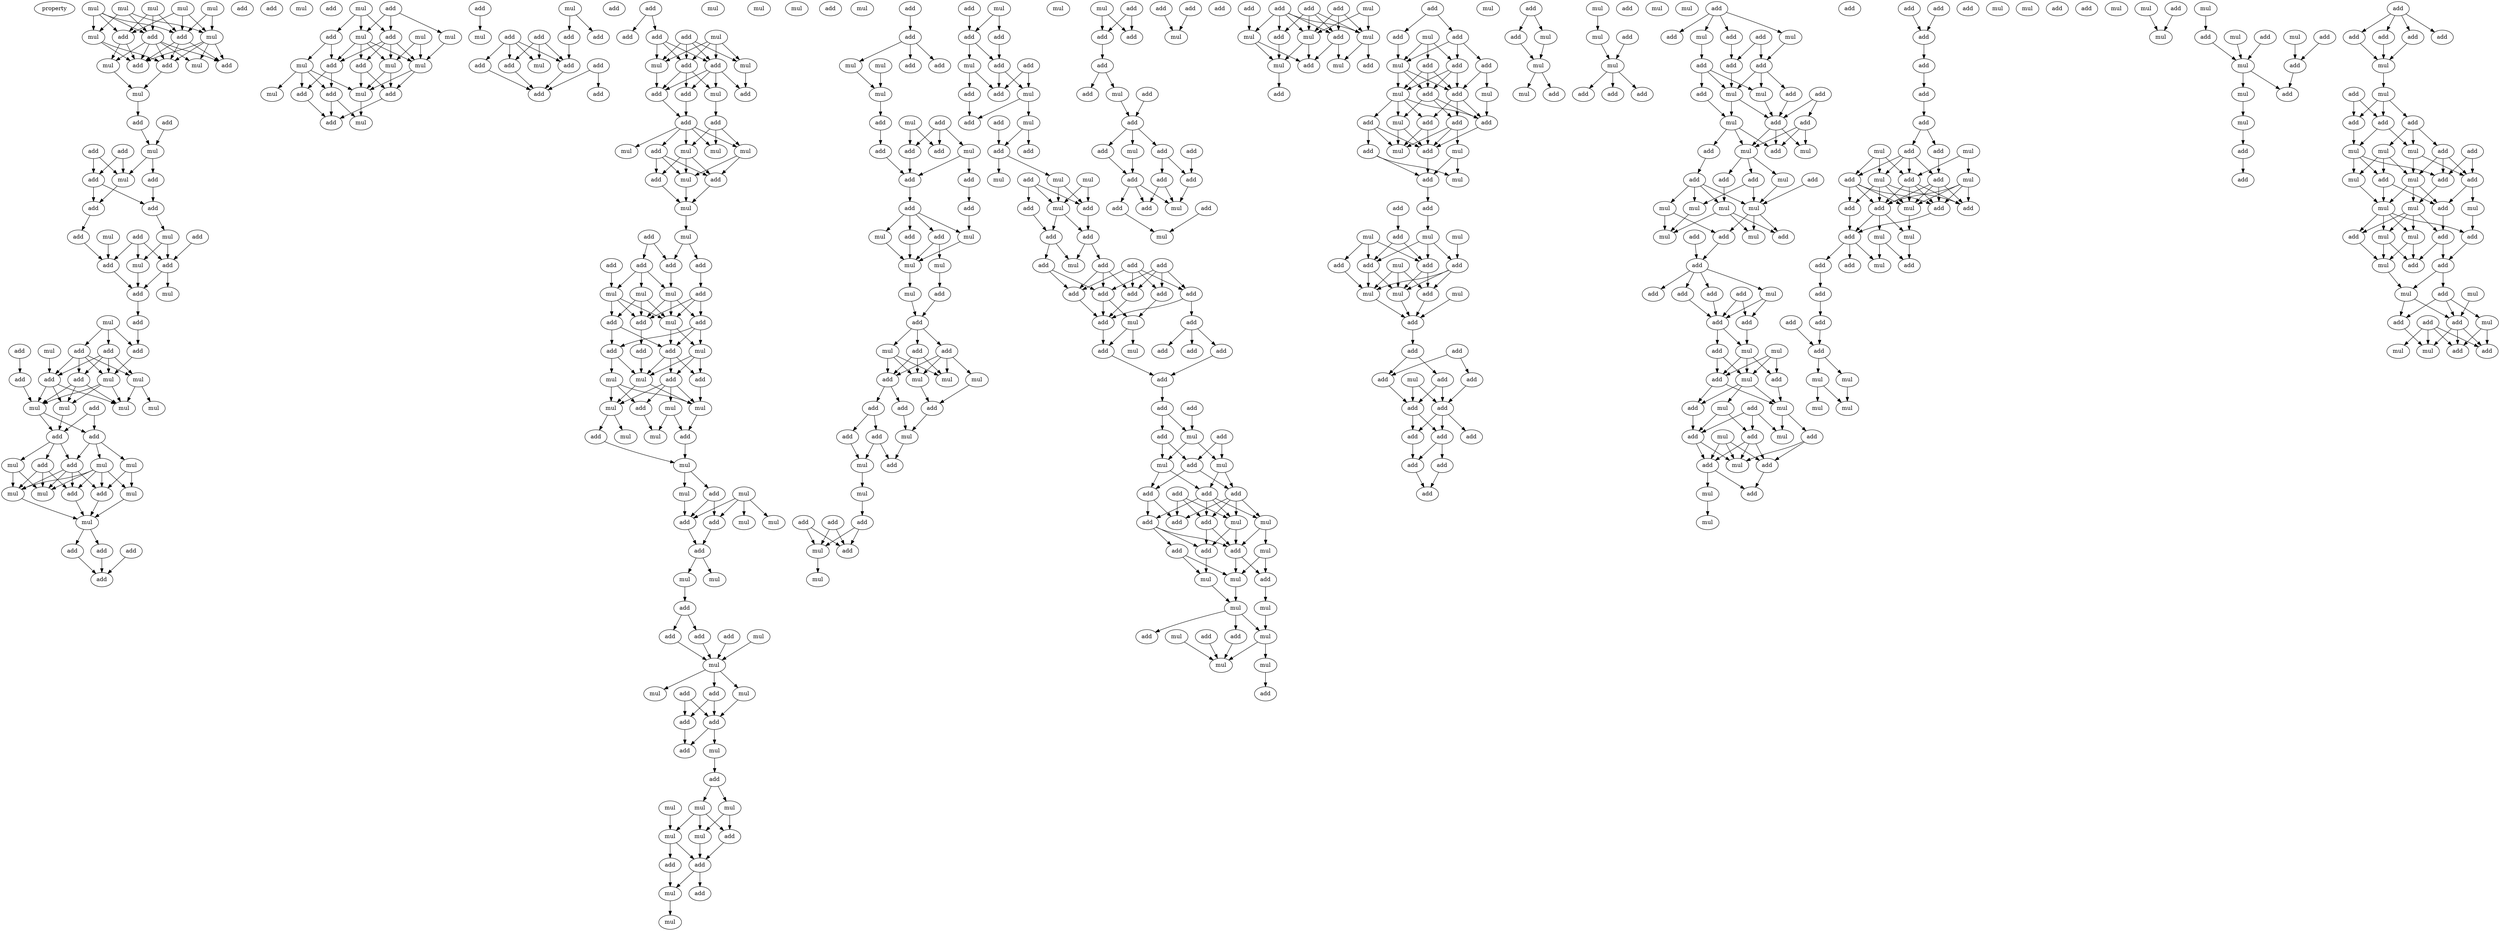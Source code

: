 digraph {
    node [fontcolor=black]
    property [mul=2,lf=1.6]
    0 [ label = mul ];
    1 [ label = mul ];
    2 [ label = mul ];
    3 [ label = mul ];
    4 [ label = mul ];
    5 [ label = add ];
    6 [ label = add ];
    7 [ label = mul ];
    8 [ label = add ];
    9 [ label = mul ];
    10 [ label = add ];
    11 [ label = add ];
    12 [ label = mul ];
    13 [ label = add ];
    14 [ label = mul ];
    15 [ label = mul ];
    16 [ label = add ];
    17 [ label = add ];
    18 [ label = add ];
    19 [ label = add ];
    20 [ label = mul ];
    21 [ label = add ];
    22 [ label = mul ];
    23 [ label = add ];
    24 [ label = add ];
    25 [ label = add ];
    26 [ label = mul ];
    27 [ label = add ];
    28 [ label = mul ];
    29 [ label = add ];
    30 [ label = add ];
    31 [ label = mul ];
    32 [ label = add ];
    33 [ label = add ];
    34 [ label = add ];
    35 [ label = mul ];
    36 [ label = add ];
    37 [ label = mul ];
    38 [ label = add ];
    39 [ label = add ];
    40 [ label = mul ];
    41 [ label = add ];
    42 [ label = add ];
    43 [ label = add ];
    44 [ label = mul ];
    45 [ label = add ];
    46 [ label = add ];
    47 [ label = mul ];
    48 [ label = mul ];
    49 [ label = mul ];
    50 [ label = mul ];
    51 [ label = mul ];
    52 [ label = add ];
    53 [ label = add ];
    54 [ label = add ];
    55 [ label = add ];
    56 [ label = add ];
    57 [ label = mul ];
    58 [ label = mul ];
    59 [ label = mul ];
    60 [ label = add ];
    61 [ label = add ];
    62 [ label = mul ];
    63 [ label = mul ];
    64 [ label = mul ];
    65 [ label = mul ];
    66 [ label = add ];
    67 [ label = add ];
    68 [ label = add ];
    69 [ label = add ];
    70 [ label = add ];
    71 [ label = add ];
    72 [ label = mul ];
    73 [ label = add ];
    74 [ label = add ];
    75 [ label = mul ];
    76 [ label = add ];
    77 [ label = mul ];
    78 [ label = mul ];
    79 [ label = add ];
    80 [ label = mul ];
    81 [ label = mul ];
    82 [ label = mul ];
    83 [ label = add ];
    84 [ label = add ];
    85 [ label = mul ];
    86 [ label = mul ];
    87 [ label = add ];
    88 [ label = add ];
    89 [ label = mul ];
    90 [ label = add ];
    91 [ label = mul ];
    92 [ label = add ];
    93 [ label = add ];
    94 [ label = mul ];
    95 [ label = mul ];
    96 [ label = add ];
    97 [ label = add ];
    98 [ label = add ];
    99 [ label = add ];
    100 [ label = add ];
    101 [ label = add ];
    102 [ label = add ];
    103 [ label = mul ];
    104 [ label = add ];
    105 [ label = add ];
    106 [ label = add ];
    107 [ label = add ];
    108 [ label = add ];
    109 [ label = mul ];
    110 [ label = add ];
    111 [ label = add ];
    112 [ label = add ];
    113 [ label = mul ];
    114 [ label = add ];
    115 [ label = add ];
    116 [ label = mul ];
    117 [ label = add ];
    118 [ label = add ];
    119 [ label = mul ];
    120 [ label = add ];
    121 [ label = mul ];
    122 [ label = add ];
    123 [ label = add ];
    124 [ label = mul ];
    125 [ label = mul ];
    126 [ label = add ];
    127 [ label = mul ];
    128 [ label = mul ];
    129 [ label = mul ];
    130 [ label = add ];
    131 [ label = add ];
    132 [ label = mul ];
    133 [ label = mul ];
    134 [ label = add ];
    135 [ label = add ];
    136 [ label = add ];
    137 [ label = add ];
    138 [ label = add ];
    139 [ label = mul ];
    140 [ label = mul ];
    141 [ label = mul ];
    142 [ label = add ];
    143 [ label = mul ];
    144 [ label = add ];
    145 [ label = add ];
    146 [ label = add ];
    147 [ label = add ];
    148 [ label = mul ];
    149 [ label = add ];
    150 [ label = add ];
    151 [ label = mul ];
    152 [ label = add ];
    153 [ label = mul ];
    154 [ label = add ];
    155 [ label = mul ];
    156 [ label = mul ];
    157 [ label = add ];
    158 [ label = mul ];
    159 [ label = mul ];
    160 [ label = add ];
    161 [ label = mul ];
    162 [ label = mul ];
    163 [ label = add ];
    164 [ label = mul ];
    165 [ label = mul ];
    166 [ label = mul ];
    167 [ label = add ];
    168 [ label = add ];
    169 [ label = add ];
    170 [ label = mul ];
    171 [ label = mul ];
    172 [ label = add ];
    173 [ label = mul ];
    174 [ label = mul ];
    175 [ label = add ];
    176 [ label = mul ];
    177 [ label = add ];
    178 [ label = add ];
    179 [ label = add ];
    180 [ label = add ];
    181 [ label = mul ];
    182 [ label = mul ];
    183 [ label = mul ];
    184 [ label = add ];
    185 [ label = mul ];
    186 [ label = add ];
    187 [ label = add ];
    188 [ label = add ];
    189 [ label = add ];
    190 [ label = mul ];
    191 [ label = add ];
    192 [ label = mul ];
    193 [ label = mul ];
    194 [ label = mul ];
    195 [ label = add ];
    196 [ label = mul ];
    197 [ label = mul ];
    198 [ label = add ];
    199 [ label = add ];
    200 [ label = mul ];
    201 [ label = add ];
    202 [ label = mul ];
    203 [ label = mul ];
    204 [ label = add ];
    205 [ label = add ];
    206 [ label = mul ];
    207 [ label = add ];
    208 [ label = mul ];
    209 [ label = add ];
    210 [ label = mul ];
    211 [ label = mul ];
    212 [ label = add ];
    213 [ label = add ];
    214 [ label = add ];
    215 [ label = add ];
    216 [ label = mul ];
    217 [ label = add ];
    218 [ label = add ];
    219 [ label = add ];
    220 [ label = add ];
    221 [ label = add ];
    222 [ label = mul ];
    223 [ label = add ];
    224 [ label = add ];
    225 [ label = mul ];
    226 [ label = mul ];
    227 [ label = mul ];
    228 [ label = mul ];
    229 [ label = add ];
    230 [ label = add ];
    231 [ label = mul ];
    232 [ label = add ];
    233 [ label = add ];
    234 [ label = mul ];
    235 [ label = add ];
    236 [ label = mul ];
    237 [ label = mul ];
    238 [ label = add ];
    239 [ label = add ];
    240 [ label = add ];
    241 [ label = add ];
    242 [ label = add ];
    243 [ label = mul ];
    244 [ label = mul ];
    245 [ label = add ];
    246 [ label = mul ];
    247 [ label = add ];
    248 [ label = add ];
    249 [ label = add ];
    250 [ label = mul ];
    251 [ label = add ];
    252 [ label = mul ];
    253 [ label = add ];
    254 [ label = mul ];
    255 [ label = add ];
    256 [ label = add ];
    257 [ label = mul ];
    258 [ label = add ];
    259 [ label = add ];
    260 [ label = add ];
    261 [ label = mul ];
    262 [ label = add ];
    263 [ label = add ];
    264 [ label = add ];
    265 [ label = mul ];
    266 [ label = add ];
    267 [ label = add ];
    268 [ label = mul ];
    269 [ label = mul ];
    270 [ label = add ];
    271 [ label = mul ];
    272 [ label = add ];
    273 [ label = add ];
    274 [ label = mul ];
    275 [ label = add ];
    276 [ label = add ];
    277 [ label = add ];
    278 [ label = add ];
    279 [ label = add ];
    280 [ label = mul ];
    281 [ label = add ];
    282 [ label = add ];
    283 [ label = add ];
    284 [ label = add ];
    285 [ label = add ];
    286 [ label = add ];
    287 [ label = add ];
    288 [ label = add ];
    289 [ label = mul ];
    290 [ label = add ];
    291 [ label = add ];
    292 [ label = add ];
    293 [ label = add ];
    294 [ label = mul ];
    295 [ label = add ];
    296 [ label = add ];
    297 [ label = add ];
    298 [ label = add ];
    299 [ label = add ];
    300 [ label = mul ];
    301 [ label = mul ];
    302 [ label = add ];
    303 [ label = mul ];
    304 [ label = add ];
    305 [ label = add ];
    306 [ label = add ];
    307 [ label = add ];
    308 [ label = mul ];
    309 [ label = mul ];
    310 [ label = add ];
    311 [ label = add ];
    312 [ label = add ];
    313 [ label = mul ];
    314 [ label = add ];
    315 [ label = add ];
    316 [ label = add ];
    317 [ label = mul ];
    318 [ label = add ];
    319 [ label = mul ];
    320 [ label = mul ];
    321 [ label = mul ];
    322 [ label = add ];
    323 [ label = mul ];
    324 [ label = mul ];
    325 [ label = add ];
    326 [ label = add ];
    327 [ label = mul ];
    328 [ label = mul ];
    329 [ label = mul ];
    330 [ label = add ];
    331 [ label = mul ];
    332 [ label = add ];
    333 [ label = add ];
    334 [ label = add ];
    335 [ label = add ];
    336 [ label = mul ];
    337 [ label = add ];
    338 [ label = add ];
    339 [ label = add ];
    340 [ label = mul ];
    341 [ label = add ];
    342 [ label = add ];
    343 [ label = add ];
    344 [ label = add ];
    345 [ label = add ];
    346 [ label = mul ];
    347 [ label = add ];
    348 [ label = add ];
    349 [ label = add ];
    350 [ label = add ];
    351 [ label = add ];
    352 [ label = add ];
    353 [ label = add ];
    354 [ label = mul ];
    355 [ label = mul ];
    356 [ label = add ];
    357 [ label = add ];
    358 [ label = add ];
    359 [ label = mul ];
    360 [ label = add ];
    361 [ label = add ];
    362 [ label = mul ];
    363 [ label = mul ];
    364 [ label = add ];
    365 [ label = mul ];
    366 [ label = add ];
    367 [ label = mul ];
    368 [ label = add ];
    369 [ label = mul ];
    370 [ label = add ];
    371 [ label = add ];
    372 [ label = add ];
    373 [ label = mul ];
    374 [ label = add ];
    375 [ label = mul ];
    376 [ label = add ];
    377 [ label = add ];
    378 [ label = add ];
    379 [ label = mul ];
    380 [ label = mul ];
    381 [ label = add ];
    382 [ label = add ];
    383 [ label = mul ];
    384 [ label = add ];
    385 [ label = add ];
    386 [ label = add ];
    387 [ label = add ];
    388 [ label = add ];
    389 [ label = mul ];
    390 [ label = add ];
    391 [ label = mul ];
    392 [ label = add ];
    393 [ label = mul ];
    394 [ label = add ];
    395 [ label = add ];
    396 [ label = mul ];
    397 [ label = add ];
    398 [ label = mul ];
    399 [ label = mul ];
    400 [ label = add ];
    401 [ label = add ];
    402 [ label = add ];
    403 [ label = mul ];
    404 [ label = add ];
    405 [ label = mul ];
    406 [ label = mul ];
    407 [ label = mul ];
    408 [ label = add ];
    409 [ label = add ];
    410 [ label = add ];
    411 [ label = add ];
    412 [ label = add ];
    413 [ label = add ];
    414 [ label = add ];
    415 [ label = mul ];
    416 [ label = add ];
    417 [ label = add ];
    418 [ label = add ];
    419 [ label = add ];
    420 [ label = add ];
    421 [ label = add ];
    422 [ label = add ];
    423 [ label = add ];
    424 [ label = mul ];
    425 [ label = add ];
    426 [ label = add ];
    427 [ label = mul ];
    428 [ label = mul ];
    429 [ label = mul ];
    430 [ label = add ];
    431 [ label = mul ];
    432 [ label = add ];
    433 [ label = add ];
    434 [ label = mul ];
    435 [ label = mul ];
    436 [ label = mul ];
    437 [ label = mul ];
    438 [ label = add ];
    439 [ label = add ];
    440 [ label = add ];
    441 [ label = add ];
    442 [ label = add ];
    443 [ label = mul ];
    444 [ label = add ];
    445 [ label = mul ];
    446 [ label = add ];
    447 [ label = add ];
    448 [ label = add ];
    449 [ label = add ];
    450 [ label = add ];
    451 [ label = mul ];
    452 [ label = mul ];
    453 [ label = add ];
    454 [ label = add ];
    455 [ label = add ];
    456 [ label = mul ];
    457 [ label = add ];
    458 [ label = mul ];
    459 [ label = add ];
    460 [ label = add ];
    461 [ label = mul ];
    462 [ label = add ];
    463 [ label = add ];
    464 [ label = add ];
    465 [ label = mul ];
    466 [ label = add ];
    467 [ label = mul ];
    468 [ label = mul ];
    469 [ label = mul ];
    470 [ label = mul ];
    471 [ label = add ];
    472 [ label = add ];
    473 [ label = add ];
    474 [ label = mul ];
    475 [ label = mul ];
    476 [ label = add ];
    477 [ label = mul ];
    478 [ label = add ];
    479 [ label = add ];
    480 [ label = add ];
    481 [ label = add ];
    482 [ label = add ];
    483 [ label = add ];
    484 [ label = mul ];
    485 [ label = mul ];
    486 [ label = add ];
    487 [ label = add ];
    488 [ label = mul ];
    489 [ label = add ];
    490 [ label = add ];
    491 [ label = mul ];
    492 [ label = add ];
    493 [ label = mul ];
    494 [ label = add ];
    495 [ label = add ];
    496 [ label = mul ];
    497 [ label = mul ];
    498 [ label = add ];
    499 [ label = add ];
    500 [ label = mul ];
    501 [ label = add ];
    502 [ label = add ];
    503 [ label = mul ];
    504 [ label = mul ];
    505 [ label = add ];
    506 [ label = add ];
    507 [ label = add ];
    508 [ label = add ];
    509 [ label = add ];
    510 [ label = add ];
    511 [ label = add ];
    512 [ label = mul ];
    513 [ label = add ];
    514 [ label = mul ];
    515 [ label = add ];
    516 [ label = add ];
    517 [ label = mul ];
    518 [ label = add ];
    519 [ label = add ];
    520 [ label = mul ];
    521 [ label = add ];
    522 [ label = mul ];
    523 [ label = add ];
    524 [ label = mul ];
    525 [ label = add ];
    526 [ label = add ];
    527 [ label = add ];
    528 [ label = mul ];
    529 [ label = mul ];
    530 [ label = add ];
    531 [ label = add ];
    532 [ label = mul ];
    533 [ label = add ];
    534 [ label = add ];
    535 [ label = mul ];
    536 [ label = add ];
    537 [ label = add ];
    538 [ label = add ];
    539 [ label = add ];
    540 [ label = add ];
    541 [ label = add ];
    542 [ label = mul ];
    543 [ label = mul ];
    544 [ label = mul ];
    545 [ label = mul ];
    546 [ label = mul ];
    547 [ label = mul ];
    548 [ label = add ];
    549 [ label = mul ];
    550 [ label = mul ];
    551 [ label = mul ];
    552 [ label = mul ];
    553 [ label = add ];
    554 [ label = add ];
    555 [ label = add ];
    556 [ label = mul ];
    557 [ label = add ];
    558 [ label = mul ];
    559 [ label = add ];
    560 [ label = mul ];
    561 [ label = add ];
    562 [ label = add ];
    563 [ label = add ];
    564 [ label = add ];
    565 [ label = add ];
    566 [ label = add ];
    567 [ label = add ];
    568 [ label = mul ];
    569 [ label = mul ];
    570 [ label = add ];
    571 [ label = add ];
    572 [ label = add ];
    573 [ label = add ];
    574 [ label = mul ];
    575 [ label = add ];
    576 [ label = mul ];
    577 [ label = add ];
    578 [ label = mul ];
    579 [ label = add ];
    580 [ label = mul ];
    581 [ label = add ];
    582 [ label = mul ];
    583 [ label = add ];
    584 [ label = mul ];
    585 [ label = mul ];
    586 [ label = mul ];
    587 [ label = add ];
    588 [ label = mul ];
    589 [ label = add ];
    590 [ label = add ];
    591 [ label = add ];
    592 [ label = mul ];
    593 [ label = mul ];
    594 [ label = add ];
    595 [ label = add ];
    596 [ label = mul ];
    597 [ label = add ];
    598 [ label = mul ];
    599 [ label = add ];
    600 [ label = mul ];
    601 [ label = add ];
    602 [ label = add ];
    603 [ label = add ];
    604 [ label = add ];
    605 [ label = mul ];
    606 [ label = mul ];
    0 -> 6 [ name = 0 ];
    0 -> 8 [ name = 1 ];
    0 -> 9 [ name = 2 ];
    1 -> 5 [ name = 3 ];
    1 -> 6 [ name = 4 ];
    1 -> 7 [ name = 5 ];
    1 -> 8 [ name = 6 ];
    2 -> 6 [ name = 7 ];
    2 -> 9 [ name = 8 ];
    3 -> 5 [ name = 9 ];
    3 -> 6 [ name = 10 ];
    3 -> 8 [ name = 11 ];
    4 -> 5 [ name = 12 ];
    4 -> 7 [ name = 13 ];
    4 -> 9 [ name = 14 ];
    5 -> 10 [ name = 15 ];
    5 -> 11 [ name = 16 ];
    5 -> 12 [ name = 17 ];
    5 -> 13 [ name = 18 ];
    5 -> 14 [ name = 19 ];
    6 -> 10 [ name = 20 ];
    6 -> 11 [ name = 21 ];
    6 -> 13 [ name = 22 ];
    7 -> 10 [ name = 23 ];
    7 -> 11 [ name = 24 ];
    8 -> 11 [ name = 25 ];
    8 -> 12 [ name = 26 ];
    9 -> 10 [ name = 27 ];
    9 -> 11 [ name = 28 ];
    9 -> 13 [ name = 29 ];
    9 -> 14 [ name = 30 ];
    10 -> 15 [ name = 31 ];
    12 -> 15 [ name = 32 ];
    15 -> 16 [ name = 33 ];
    16 -> 20 [ name = 34 ];
    17 -> 20 [ name = 35 ];
    18 -> 21 [ name = 36 ];
    18 -> 22 [ name = 37 ];
    19 -> 21 [ name = 38 ];
    19 -> 22 [ name = 39 ];
    20 -> 22 [ name = 40 ];
    20 -> 23 [ name = 41 ];
    21 -> 24 [ name = 42 ];
    21 -> 25 [ name = 43 ];
    22 -> 25 [ name = 44 ];
    23 -> 24 [ name = 45 ];
    24 -> 28 [ name = 46 ];
    25 -> 30 [ name = 47 ];
    26 -> 33 [ name = 48 ];
    27 -> 31 [ name = 49 ];
    27 -> 32 [ name = 50 ];
    27 -> 33 [ name = 51 ];
    28 -> 31 [ name = 52 ];
    28 -> 32 [ name = 53 ];
    29 -> 32 [ name = 54 ];
    30 -> 33 [ name = 55 ];
    31 -> 34 [ name = 56 ];
    32 -> 34 [ name = 57 ];
    32 -> 35 [ name = 58 ];
    33 -> 34 [ name = 59 ];
    34 -> 36 [ name = 60 ];
    36 -> 41 [ name = 61 ];
    37 -> 38 [ name = 62 ];
    37 -> 41 [ name = 63 ];
    37 -> 42 [ name = 64 ];
    38 -> 43 [ name = 65 ];
    38 -> 44 [ name = 66 ];
    38 -> 46 [ name = 67 ];
    38 -> 47 [ name = 68 ];
    39 -> 45 [ name = 69 ];
    40 -> 43 [ name = 70 ];
    41 -> 47 [ name = 71 ];
    42 -> 43 [ name = 72 ];
    42 -> 44 [ name = 73 ];
    42 -> 46 [ name = 74 ];
    42 -> 47 [ name = 75 ];
    43 -> 48 [ name = 76 ];
    43 -> 50 [ name = 77 ];
    43 -> 51 [ name = 78 ];
    44 -> 49 [ name = 79 ];
    44 -> 50 [ name = 80 ];
    45 -> 48 [ name = 81 ];
    46 -> 48 [ name = 82 ];
    46 -> 50 [ name = 83 ];
    46 -> 51 [ name = 84 ];
    47 -> 48 [ name = 85 ];
    47 -> 50 [ name = 86 ];
    47 -> 51 [ name = 87 ];
    48 -> 53 [ name = 88 ];
    48 -> 54 [ name = 89 ];
    51 -> 54 [ name = 90 ];
    52 -> 53 [ name = 91 ];
    52 -> 54 [ name = 92 ];
    53 -> 56 [ name = 93 ];
    53 -> 57 [ name = 94 ];
    53 -> 58 [ name = 95 ];
    54 -> 55 [ name = 96 ];
    54 -> 56 [ name = 97 ];
    54 -> 59 [ name = 98 ];
    55 -> 60 [ name = 99 ];
    55 -> 63 [ name = 100 ];
    55 -> 64 [ name = 101 ];
    56 -> 60 [ name = 102 ];
    56 -> 61 [ name = 103 ];
    56 -> 63 [ name = 104 ];
    56 -> 64 [ name = 105 ];
    57 -> 60 [ name = 106 ];
    57 -> 61 [ name = 107 ];
    57 -> 62 [ name = 108 ];
    57 -> 63 [ name = 109 ];
    57 -> 64 [ name = 110 ];
    58 -> 61 [ name = 111 ];
    58 -> 62 [ name = 112 ];
    59 -> 63 [ name = 113 ];
    59 -> 64 [ name = 114 ];
    60 -> 65 [ name = 115 ];
    61 -> 65 [ name = 116 ];
    62 -> 65 [ name = 117 ];
    63 -> 65 [ name = 118 ];
    65 -> 66 [ name = 119 ];
    65 -> 67 [ name = 120 ];
    66 -> 71 [ name = 121 ];
    67 -> 71 [ name = 122 ];
    69 -> 71 [ name = 123 ];
    74 -> 77 [ name = 124 ];
    74 -> 78 [ name = 125 ];
    74 -> 79 [ name = 126 ];
    75 -> 76 [ name = 127 ];
    75 -> 78 [ name = 128 ];
    75 -> 79 [ name = 129 ];
    76 -> 84 [ name = 130 ];
    76 -> 85 [ name = 131 ];
    77 -> 81 [ name = 132 ];
    78 -> 81 [ name = 133 ];
    78 -> 82 [ name = 134 ];
    78 -> 83 [ name = 135 ];
    78 -> 84 [ name = 136 ];
    79 -> 81 [ name = 137 ];
    79 -> 82 [ name = 138 ];
    79 -> 83 [ name = 139 ];
    79 -> 84 [ name = 140 ];
    80 -> 81 [ name = 141 ];
    80 -> 82 [ name = 142 ];
    81 -> 86 [ name = 143 ];
    81 -> 88 [ name = 144 ];
    82 -> 86 [ name = 145 ];
    82 -> 88 [ name = 146 ];
    83 -> 86 [ name = 147 ];
    83 -> 88 [ name = 148 ];
    84 -> 87 [ name = 149 ];
    84 -> 90 [ name = 150 ];
    85 -> 86 [ name = 151 ];
    85 -> 87 [ name = 152 ];
    85 -> 89 [ name = 153 ];
    85 -> 90 [ name = 154 ];
    86 -> 91 [ name = 155 ];
    87 -> 93 [ name = 156 ];
    88 -> 93 [ name = 157 ];
    90 -> 91 [ name = 158 ];
    90 -> 93 [ name = 159 ];
    92 -> 94 [ name = 160 ];
    95 -> 98 [ name = 161 ];
    95 -> 99 [ name = 162 ];
    96 -> 100 [ name = 163 ];
    96 -> 102 [ name = 164 ];
    96 -> 103 [ name = 165 ];
    96 -> 104 [ name = 166 ];
    97 -> 100 [ name = 167 ];
    97 -> 102 [ name = 168 ];
    97 -> 103 [ name = 169 ];
    98 -> 102 [ name = 170 ];
    100 -> 106 [ name = 171 ];
    101 -> 105 [ name = 172 ];
    101 -> 106 [ name = 173 ];
    102 -> 106 [ name = 174 ];
    104 -> 106 [ name = 175 ];
    108 -> 110 [ name = 176 ];
    108 -> 112 [ name = 177 ];
    109 -> 113 [ name = 178 ];
    109 -> 114 [ name = 179 ];
    109 -> 115 [ name = 180 ];
    109 -> 116 [ name = 181 ];
    111 -> 113 [ name = 182 ];
    111 -> 114 [ name = 183 ];
    111 -> 115 [ name = 184 ];
    111 -> 116 [ name = 185 ];
    112 -> 114 [ name = 186 ];
    112 -> 115 [ name = 187 ];
    112 -> 116 [ name = 188 ];
    113 -> 118 [ name = 189 ];
    114 -> 117 [ name = 190 ];
    114 -> 118 [ name = 191 ];
    114 -> 119 [ name = 192 ];
    114 -> 120 [ name = 193 ];
    115 -> 117 [ name = 194 ];
    115 -> 119 [ name = 195 ];
    115 -> 120 [ name = 196 ];
    116 -> 120 [ name = 197 ];
    117 -> 123 [ name = 198 ];
    119 -> 122 [ name = 199 ];
    120 -> 123 [ name = 200 ];
    122 -> 125 [ name = 201 ];
    122 -> 127 [ name = 202 ];
    122 -> 128 [ name = 203 ];
    123 -> 124 [ name = 204 ];
    123 -> 125 [ name = 205 ];
    123 -> 126 [ name = 206 ];
    123 -> 127 [ name = 207 ];
    123 -> 128 [ name = 208 ];
    126 -> 129 [ name = 209 ];
    126 -> 130 [ name = 210 ];
    126 -> 131 [ name = 211 ];
    127 -> 129 [ name = 212 ];
    127 -> 130 [ name = 213 ];
    127 -> 131 [ name = 214 ];
    128 -> 129 [ name = 215 ];
    128 -> 130 [ name = 216 ];
    129 -> 132 [ name = 217 ];
    130 -> 132 [ name = 218 ];
    131 -> 132 [ name = 219 ];
    132 -> 133 [ name = 220 ];
    133 -> 135 [ name = 221 ];
    133 -> 138 [ name = 222 ];
    134 -> 136 [ name = 223 ];
    134 -> 138 [ name = 224 ];
    135 -> 142 [ name = 225 ];
    136 -> 139 [ name = 226 ];
    136 -> 140 [ name = 227 ];
    136 -> 141 [ name = 228 ];
    137 -> 139 [ name = 229 ];
    138 -> 140 [ name = 230 ];
    139 -> 143 [ name = 231 ];
    139 -> 144 [ name = 232 ];
    139 -> 145 [ name = 233 ];
    140 -> 143 [ name = 234 ];
    140 -> 144 [ name = 235 ];
    140 -> 146 [ name = 236 ];
    141 -> 143 [ name = 237 ];
    141 -> 144 [ name = 238 ];
    141 -> 145 [ name = 239 ];
    142 -> 143 [ name = 240 ];
    142 -> 144 [ name = 241 ];
    142 -> 146 [ name = 242 ];
    143 -> 148 [ name = 243 ];
    143 -> 149 [ name = 244 ];
    144 -> 147 [ name = 245 ];
    145 -> 149 [ name = 246 ];
    145 -> 150 [ name = 247 ];
    146 -> 148 [ name = 248 ];
    146 -> 149 [ name = 249 ];
    146 -> 150 [ name = 250 ];
    147 -> 153 [ name = 251 ];
    148 -> 152 [ name = 252 ];
    148 -> 153 [ name = 253 ];
    148 -> 154 [ name = 254 ];
    149 -> 152 [ name = 255 ];
    149 -> 153 [ name = 256 ];
    149 -> 154 [ name = 257 ];
    150 -> 151 [ name = 258 ];
    150 -> 153 [ name = 259 ];
    151 -> 155 [ name = 260 ];
    151 -> 156 [ name = 261 ];
    151 -> 157 [ name = 262 ];
    152 -> 156 [ name = 263 ];
    153 -> 155 [ name = 264 ];
    153 -> 156 [ name = 265 ];
    154 -> 155 [ name = 266 ];
    154 -> 156 [ name = 267 ];
    154 -> 157 [ name = 268 ];
    154 -> 158 [ name = 269 ];
    155 -> 160 [ name = 270 ];
    155 -> 161 [ name = 271 ];
    156 -> 163 [ name = 272 ];
    157 -> 159 [ name = 273 ];
    158 -> 159 [ name = 274 ];
    158 -> 163 [ name = 275 ];
    160 -> 164 [ name = 276 ];
    163 -> 164 [ name = 277 ];
    164 -> 165 [ name = 278 ];
    164 -> 167 [ name = 279 ];
    165 -> 169 [ name = 280 ];
    166 -> 168 [ name = 281 ];
    166 -> 169 [ name = 282 ];
    166 -> 170 [ name = 283 ];
    166 -> 171 [ name = 284 ];
    167 -> 168 [ name = 285 ];
    167 -> 169 [ name = 286 ];
    168 -> 172 [ name = 287 ];
    169 -> 172 [ name = 288 ];
    172 -> 173 [ name = 289 ];
    172 -> 174 [ name = 290 ];
    173 -> 175 [ name = 291 ];
    175 -> 177 [ name = 292 ];
    175 -> 178 [ name = 293 ];
    177 -> 182 [ name = 294 ];
    178 -> 182 [ name = 295 ];
    179 -> 182 [ name = 296 ];
    181 -> 182 [ name = 297 ];
    182 -> 183 [ name = 298 ];
    182 -> 184 [ name = 299 ];
    182 -> 185 [ name = 300 ];
    184 -> 187 [ name = 301 ];
    184 -> 188 [ name = 302 ];
    185 -> 188 [ name = 303 ];
    186 -> 187 [ name = 304 ];
    186 -> 188 [ name = 305 ];
    187 -> 189 [ name = 306 ];
    188 -> 189 [ name = 307 ];
    188 -> 190 [ name = 308 ];
    190 -> 191 [ name = 309 ];
    191 -> 193 [ name = 310 ];
    191 -> 194 [ name = 311 ];
    192 -> 197 [ name = 312 ];
    193 -> 195 [ name = 313 ];
    193 -> 196 [ name = 314 ];
    193 -> 197 [ name = 315 ];
    194 -> 195 [ name = 316 ];
    194 -> 196 [ name = 317 ];
    195 -> 199 [ name = 318 ];
    196 -> 199 [ name = 319 ];
    197 -> 198 [ name = 320 ];
    197 -> 199 [ name = 321 ];
    198 -> 200 [ name = 322 ];
    199 -> 200 [ name = 323 ];
    199 -> 201 [ name = 324 ];
    200 -> 202 [ name = 325 ];
    204 -> 205 [ name = 326 ];
    205 -> 206 [ name = 327 ];
    205 -> 207 [ name = 328 ];
    205 -> 209 [ name = 329 ];
    206 -> 210 [ name = 330 ];
    208 -> 210 [ name = 331 ];
    210 -> 213 [ name = 332 ];
    211 -> 215 [ name = 333 ];
    211 -> 217 [ name = 334 ];
    212 -> 215 [ name = 335 ];
    212 -> 216 [ name = 336 ];
    212 -> 217 [ name = 337 ];
    213 -> 214 [ name = 338 ];
    214 -> 218 [ name = 339 ];
    215 -> 218 [ name = 340 ];
    216 -> 218 [ name = 341 ];
    216 -> 219 [ name = 342 ];
    218 -> 220 [ name = 343 ];
    219 -> 221 [ name = 344 ];
    220 -> 222 [ name = 345 ];
    220 -> 223 [ name = 346 ];
    220 -> 224 [ name = 347 ];
    220 -> 225 [ name = 348 ];
    221 -> 225 [ name = 349 ];
    222 -> 227 [ name = 350 ];
    223 -> 227 [ name = 351 ];
    224 -> 226 [ name = 352 ];
    224 -> 227 [ name = 353 ];
    225 -> 227 [ name = 354 ];
    226 -> 229 [ name = 355 ];
    227 -> 228 [ name = 356 ];
    228 -> 230 [ name = 357 ];
    229 -> 230 [ name = 358 ];
    230 -> 231 [ name = 359 ];
    230 -> 232 [ name = 360 ];
    230 -> 233 [ name = 361 ];
    231 -> 234 [ name = 362 ];
    231 -> 235 [ name = 363 ];
    231 -> 236 [ name = 364 ];
    232 -> 234 [ name = 365 ];
    232 -> 235 [ name = 366 ];
    232 -> 236 [ name = 367 ];
    232 -> 237 [ name = 368 ];
    233 -> 234 [ name = 369 ];
    233 -> 235 [ name = 370 ];
    233 -> 236 [ name = 371 ];
    234 -> 238 [ name = 372 ];
    235 -> 239 [ name = 373 ];
    235 -> 240 [ name = 374 ];
    237 -> 238 [ name = 375 ];
    238 -> 243 [ name = 376 ];
    239 -> 241 [ name = 377 ];
    239 -> 242 [ name = 378 ];
    240 -> 243 [ name = 379 ];
    241 -> 244 [ name = 380 ];
    242 -> 244 [ name = 381 ];
    242 -> 245 [ name = 382 ];
    243 -> 245 [ name = 383 ];
    244 -> 246 [ name = 384 ];
    246 -> 249 [ name = 385 ];
    247 -> 250 [ name = 386 ];
    247 -> 251 [ name = 387 ];
    248 -> 250 [ name = 388 ];
    248 -> 251 [ name = 389 ];
    249 -> 250 [ name = 390 ];
    249 -> 251 [ name = 391 ];
    250 -> 254 [ name = 392 ];
    252 -> 255 [ name = 393 ];
    252 -> 256 [ name = 394 ];
    253 -> 256 [ name = 395 ];
    255 -> 259 [ name = 396 ];
    256 -> 257 [ name = 397 ];
    256 -> 259 [ name = 398 ];
    257 -> 260 [ name = 399 ];
    257 -> 262 [ name = 400 ];
    258 -> 260 [ name = 401 ];
    258 -> 261 [ name = 402 ];
    259 -> 260 [ name = 403 ];
    259 -> 261 [ name = 404 ];
    261 -> 264 [ name = 405 ];
    261 -> 265 [ name = 406 ];
    262 -> 264 [ name = 407 ];
    263 -> 266 [ name = 408 ];
    265 -> 266 [ name = 409 ];
    265 -> 267 [ name = 410 ];
    266 -> 268 [ name = 411 ];
    266 -> 271 [ name = 412 ];
    269 -> 272 [ name = 413 ];
    269 -> 274 [ name = 414 ];
    270 -> 272 [ name = 415 ];
    270 -> 273 [ name = 416 ];
    270 -> 274 [ name = 417 ];
    271 -> 272 [ name = 418 ];
    271 -> 274 [ name = 419 ];
    272 -> 275 [ name = 420 ];
    273 -> 276 [ name = 421 ];
    274 -> 275 [ name = 422 ];
    274 -> 276 [ name = 423 ];
    275 -> 277 [ name = 424 ];
    275 -> 280 [ name = 425 ];
    276 -> 279 [ name = 426 ];
    276 -> 280 [ name = 427 ];
    277 -> 282 [ name = 428 ];
    277 -> 285 [ name = 429 ];
    277 -> 286 [ name = 430 ];
    278 -> 282 [ name = 431 ];
    278 -> 283 [ name = 432 ];
    278 -> 284 [ name = 433 ];
    278 -> 285 [ name = 434 ];
    279 -> 285 [ name = 435 ];
    279 -> 286 [ name = 436 ];
    281 -> 282 [ name = 437 ];
    281 -> 283 [ name = 438 ];
    281 -> 284 [ name = 439 ];
    281 -> 286 [ name = 440 ];
    282 -> 287 [ name = 441 ];
    283 -> 289 [ name = 442 ];
    284 -> 287 [ name = 443 ];
    284 -> 288 [ name = 444 ];
    285 -> 287 [ name = 445 ];
    286 -> 287 [ name = 446 ];
    286 -> 289 [ name = 447 ];
    287 -> 293 [ name = 448 ];
    288 -> 290 [ name = 449 ];
    288 -> 291 [ name = 450 ];
    288 -> 292 [ name = 451 ];
    289 -> 293 [ name = 452 ];
    289 -> 294 [ name = 453 ];
    292 -> 295 [ name = 454 ];
    293 -> 295 [ name = 455 ];
    295 -> 296 [ name = 456 ];
    296 -> 299 [ name = 457 ];
    296 -> 300 [ name = 458 ];
    297 -> 300 [ name = 459 ];
    298 -> 301 [ name = 460 ];
    298 -> 302 [ name = 461 ];
    299 -> 302 [ name = 462 ];
    299 -> 303 [ name = 463 ];
    300 -> 301 [ name = 464 ];
    300 -> 303 [ name = 465 ];
    301 -> 305 [ name = 466 ];
    301 -> 306 [ name = 467 ];
    302 -> 304 [ name = 468 ];
    302 -> 305 [ name = 469 ];
    303 -> 304 [ name = 470 ];
    303 -> 306 [ name = 471 ];
    304 -> 311 [ name = 472 ];
    304 -> 312 [ name = 473 ];
    305 -> 308 [ name = 474 ];
    305 -> 309 [ name = 475 ];
    305 -> 310 [ name = 476 ];
    305 -> 311 [ name = 477 ];
    306 -> 308 [ name = 478 ];
    306 -> 309 [ name = 479 ];
    306 -> 310 [ name = 480 ];
    306 -> 312 [ name = 481 ];
    307 -> 308 [ name = 482 ];
    307 -> 310 [ name = 483 ];
    307 -> 311 [ name = 484 ];
    308 -> 315 [ name = 485 ];
    308 -> 316 [ name = 486 ];
    309 -> 313 [ name = 487 ];
    309 -> 315 [ name = 488 ];
    310 -> 315 [ name = 489 ];
    310 -> 316 [ name = 490 ];
    312 -> 314 [ name = 491 ];
    312 -> 315 [ name = 492 ];
    312 -> 316 [ name = 493 ];
    313 -> 317 [ name = 494 ];
    313 -> 318 [ name = 495 ];
    314 -> 317 [ name = 496 ];
    314 -> 319 [ name = 497 ];
    315 -> 317 [ name = 498 ];
    315 -> 318 [ name = 499 ];
    316 -> 319 [ name = 500 ];
    317 -> 320 [ name = 501 ];
    318 -> 321 [ name = 502 ];
    319 -> 320 [ name = 503 ];
    320 -> 324 [ name = 504 ];
    320 -> 325 [ name = 505 ];
    320 -> 326 [ name = 506 ];
    321 -> 324 [ name = 507 ];
    322 -> 327 [ name = 508 ];
    323 -> 327 [ name = 509 ];
    324 -> 327 [ name = 510 ];
    324 -> 328 [ name = 511 ];
    326 -> 327 [ name = 512 ];
    328 -> 330 [ name = 513 ];
    331 -> 335 [ name = 514 ];
    331 -> 337 [ name = 515 ];
    332 -> 336 [ name = 516 ];
    333 -> 336 [ name = 517 ];
    334 -> 335 [ name = 518 ];
    334 -> 337 [ name = 519 ];
    335 -> 338 [ name = 520 ];
    338 -> 339 [ name = 521 ];
    338 -> 340 [ name = 522 ];
    340 -> 343 [ name = 523 ];
    342 -> 343 [ name = 524 ];
    343 -> 344 [ name = 525 ];
    343 -> 346 [ name = 526 ];
    343 -> 347 [ name = 527 ];
    344 -> 348 [ name = 528 ];
    345 -> 349 [ name = 529 ];
    346 -> 348 [ name = 530 ];
    347 -> 349 [ name = 531 ];
    347 -> 350 [ name = 532 ];
    348 -> 351 [ name = 533 ];
    348 -> 352 [ name = 534 ];
    348 -> 354 [ name = 535 ];
    349 -> 354 [ name = 536 ];
    350 -> 351 [ name = 537 ];
    350 -> 354 [ name = 538 ];
    352 -> 355 [ name = 539 ];
    353 -> 355 [ name = 540 ];
    356 -> 361 [ name = 541 ];
    356 -> 363 [ name = 542 ];
    356 -> 364 [ name = 543 ];
    356 -> 365 [ name = 544 ];
    357 -> 361 [ name = 545 ];
    357 -> 362 [ name = 546 ];
    357 -> 363 [ name = 547 ];
    357 -> 364 [ name = 548 ];
    357 -> 365 [ name = 549 ];
    358 -> 363 [ name = 550 ];
    358 -> 364 [ name = 551 ];
    358 -> 365 [ name = 552 ];
    359 -> 363 [ name = 553 ];
    359 -> 365 [ name = 554 ];
    360 -> 362 [ name = 555 ];
    361 -> 369 [ name = 556 ];
    362 -> 368 [ name = 557 ];
    362 -> 369 [ name = 558 ];
    363 -> 368 [ name = 559 ];
    363 -> 369 [ name = 560 ];
    364 -> 367 [ name = 561 ];
    364 -> 368 [ name = 562 ];
    365 -> 366 [ name = 563 ];
    365 -> 367 [ name = 564 ];
    369 -> 370 [ name = 565 ];
    371 -> 372 [ name = 566 ];
    371 -> 374 [ name = 567 ];
    372 -> 375 [ name = 568 ];
    373 -> 375 [ name = 569 ];
    373 -> 376 [ name = 570 ];
    373 -> 377 [ name = 571 ];
    374 -> 375 [ name = 572 ];
    374 -> 376 [ name = 573 ];
    374 -> 378 [ name = 574 ];
    375 -> 379 [ name = 575 ];
    375 -> 381 [ name = 576 ];
    375 -> 382 [ name = 577 ];
    376 -> 379 [ name = 578 ];
    376 -> 381 [ name = 579 ];
    376 -> 382 [ name = 580 ];
    377 -> 379 [ name = 581 ];
    377 -> 381 [ name = 582 ];
    377 -> 382 [ name = 583 ];
    378 -> 380 [ name = 584 ];
    378 -> 382 [ name = 585 ];
    379 -> 383 [ name = 586 ];
    379 -> 384 [ name = 587 ];
    379 -> 385 [ name = 588 ];
    379 -> 387 [ name = 589 ];
    380 -> 387 [ name = 590 ];
    381 -> 383 [ name = 591 ];
    381 -> 386 [ name = 592 ];
    381 -> 387 [ name = 593 ];
    382 -> 385 [ name = 594 ];
    382 -> 386 [ name = 595 ];
    382 -> 387 [ name = 596 ];
    383 -> 390 [ name = 597 ];
    383 -> 391 [ name = 598 ];
    384 -> 388 [ name = 599 ];
    384 -> 390 [ name = 600 ];
    384 -> 391 [ name = 601 ];
    385 -> 390 [ name = 602 ];
    385 -> 391 [ name = 603 ];
    386 -> 389 [ name = 604 ];
    386 -> 390 [ name = 605 ];
    386 -> 391 [ name = 606 ];
    387 -> 390 [ name = 607 ];
    388 -> 392 [ name = 608 ];
    388 -> 393 [ name = 609 ];
    389 -> 392 [ name = 610 ];
    389 -> 393 [ name = 611 ];
    390 -> 392 [ name = 612 ];
    392 -> 395 [ name = 613 ];
    394 -> 397 [ name = 614 ];
    395 -> 399 [ name = 615 ];
    396 -> 400 [ name = 616 ];
    396 -> 401 [ name = 617 ];
    396 -> 404 [ name = 618 ];
    397 -> 401 [ name = 619 ];
    397 -> 404 [ name = 620 ];
    398 -> 402 [ name = 621 ];
    399 -> 401 [ name = 622 ];
    399 -> 402 [ name = 623 ];
    399 -> 404 [ name = 624 ];
    400 -> 407 [ name = 625 ];
    401 -> 405 [ name = 626 ];
    401 -> 408 [ name = 627 ];
    402 -> 405 [ name = 628 ];
    402 -> 407 [ name = 629 ];
    402 -> 408 [ name = 630 ];
    403 -> 405 [ name = 631 ];
    403 -> 407 [ name = 632 ];
    403 -> 408 [ name = 633 ];
    404 -> 405 [ name = 634 ];
    404 -> 407 [ name = 635 ];
    405 -> 409 [ name = 636 ];
    406 -> 409 [ name = 637 ];
    407 -> 409 [ name = 638 ];
    408 -> 409 [ name = 639 ];
    409 -> 410 [ name = 640 ];
    410 -> 412 [ name = 641 ];
    410 -> 414 [ name = 642 ];
    411 -> 413 [ name = 643 ];
    411 -> 414 [ name = 644 ];
    412 -> 416 [ name = 645 ];
    412 -> 417 [ name = 646 ];
    413 -> 416 [ name = 647 ];
    414 -> 417 [ name = 648 ];
    415 -> 416 [ name = 649 ];
    415 -> 417 [ name = 650 ];
    416 -> 418 [ name = 651 ];
    416 -> 419 [ name = 652 ];
    416 -> 420 [ name = 653 ];
    417 -> 418 [ name = 654 ];
    417 -> 420 [ name = 655 ];
    418 -> 421 [ name = 656 ];
    418 -> 422 [ name = 657 ];
    420 -> 421 [ name = 658 ];
    421 -> 423 [ name = 659 ];
    422 -> 423 [ name = 660 ];
    425 -> 426 [ name = 661 ];
    425 -> 427 [ name = 662 ];
    426 -> 428 [ name = 663 ];
    427 -> 428 [ name = 664 ];
    428 -> 429 [ name = 665 ];
    428 -> 430 [ name = 666 ];
    431 -> 436 [ name = 667 ];
    432 -> 437 [ name = 668 ];
    436 -> 437 [ name = 669 ];
    437 -> 438 [ name = 670 ];
    437 -> 439 [ name = 671 ];
    437 -> 440 [ name = 672 ];
    441 -> 442 [ name = 673 ];
    441 -> 443 [ name = 674 ];
    441 -> 445 [ name = 675 ];
    441 -> 446 [ name = 676 ];
    442 -> 448 [ name = 677 ];
    443 -> 447 [ name = 678 ];
    444 -> 447 [ name = 679 ];
    444 -> 448 [ name = 680 ];
    445 -> 449 [ name = 681 ];
    447 -> 451 [ name = 682 ];
    447 -> 452 [ name = 683 ];
    447 -> 453 [ name = 684 ];
    448 -> 452 [ name = 685 ];
    449 -> 450 [ name = 686 ];
    449 -> 451 [ name = 687 ];
    449 -> 452 [ name = 688 ];
    450 -> 456 [ name = 689 ];
    451 -> 455 [ name = 690 ];
    452 -> 455 [ name = 691 ];
    452 -> 456 [ name = 692 ];
    453 -> 455 [ name = 693 ];
    454 -> 455 [ name = 694 ];
    454 -> 457 [ name = 695 ];
    455 -> 458 [ name = 696 ];
    455 -> 459 [ name = 697 ];
    455 -> 461 [ name = 698 ];
    456 -> 458 [ name = 699 ];
    456 -> 459 [ name = 700 ];
    456 -> 460 [ name = 701 ];
    457 -> 458 [ name = 702 ];
    457 -> 459 [ name = 703 ];
    457 -> 461 [ name = 704 ];
    458 -> 464 [ name = 705 ];
    458 -> 465 [ name = 706 ];
    458 -> 466 [ name = 707 ];
    460 -> 462 [ name = 708 ];
    462 -> 467 [ name = 709 ];
    462 -> 468 [ name = 710 ];
    462 -> 469 [ name = 711 ];
    462 -> 470 [ name = 712 ];
    463 -> 468 [ name = 713 ];
    464 -> 470 [ name = 714 ];
    465 -> 468 [ name = 715 ];
    466 -> 467 [ name = 716 ];
    466 -> 468 [ name = 717 ];
    467 -> 474 [ name = 718 ];
    468 -> 472 [ name = 719 ];
    468 -> 473 [ name = 720 ];
    468 -> 475 [ name = 721 ];
    469 -> 473 [ name = 722 ];
    469 -> 474 [ name = 723 ];
    470 -> 472 [ name = 724 ];
    470 -> 474 [ name = 725 ];
    470 -> 475 [ name = 726 ];
    471 -> 476 [ name = 727 ];
    473 -> 476 [ name = 728 ];
    476 -> 477 [ name = 729 ];
    476 -> 478 [ name = 730 ];
    476 -> 480 [ name = 731 ];
    476 -> 481 [ name = 732 ];
    477 -> 482 [ name = 733 ];
    477 -> 483 [ name = 734 ];
    478 -> 482 [ name = 735 ];
    479 -> 482 [ name = 736 ];
    479 -> 483 [ name = 737 ];
    480 -> 482 [ name = 738 ];
    482 -> 485 [ name = 739 ];
    482 -> 486 [ name = 740 ];
    483 -> 485 [ name = 741 ];
    484 -> 487 [ name = 742 ];
    484 -> 488 [ name = 743 ];
    484 -> 489 [ name = 744 ];
    485 -> 487 [ name = 745 ];
    485 -> 488 [ name = 746 ];
    485 -> 489 [ name = 747 ];
    486 -> 487 [ name = 748 ];
    486 -> 488 [ name = 749 ];
    487 -> 492 [ name = 750 ];
    487 -> 493 [ name = 751 ];
    488 -> 491 [ name = 752 ];
    488 -> 492 [ name = 753 ];
    488 -> 493 [ name = 754 ];
    489 -> 493 [ name = 755 ];
    490 -> 494 [ name = 756 ];
    490 -> 495 [ name = 757 ];
    490 -> 496 [ name = 758 ];
    491 -> 494 [ name = 759 ];
    491 -> 495 [ name = 760 ];
    492 -> 494 [ name = 761 ];
    493 -> 496 [ name = 762 ];
    493 -> 498 [ name = 763 ];
    494 -> 499 [ name = 764 ];
    494 -> 500 [ name = 765 ];
    495 -> 499 [ name = 766 ];
    495 -> 500 [ name = 767 ];
    495 -> 501 [ name = 768 ];
    497 -> 499 [ name = 769 ];
    497 -> 500 [ name = 770 ];
    497 -> 501 [ name = 771 ];
    498 -> 500 [ name = 772 ];
    498 -> 501 [ name = 773 ];
    499 -> 502 [ name = 774 ];
    499 -> 503 [ name = 775 ];
    501 -> 502 [ name = 776 ];
    503 -> 504 [ name = 777 ];
    506 -> 508 [ name = 778 ];
    507 -> 508 [ name = 779 ];
    508 -> 509 [ name = 780 ];
    509 -> 511 [ name = 781 ];
    511 -> 513 [ name = 782 ];
    513 -> 515 [ name = 783 ];
    513 -> 516 [ name = 784 ];
    514 -> 518 [ name = 785 ];
    514 -> 520 [ name = 786 ];
    514 -> 521 [ name = 787 ];
    515 -> 519 [ name = 788 ];
    516 -> 518 [ name = 789 ];
    516 -> 519 [ name = 790 ];
    516 -> 520 [ name = 791 ];
    516 -> 521 [ name = 792 ];
    517 -> 521 [ name = 793 ];
    517 -> 522 [ name = 794 ];
    518 -> 524 [ name = 795 ];
    518 -> 525 [ name = 796 ];
    518 -> 526 [ name = 797 ];
    518 -> 527 [ name = 798 ];
    519 -> 523 [ name = 799 ];
    519 -> 524 [ name = 800 ];
    519 -> 525 [ name = 801 ];
    519 -> 526 [ name = 802 ];
    520 -> 523 [ name = 803 ];
    520 -> 524 [ name = 804 ];
    520 -> 525 [ name = 805 ];
    520 -> 527 [ name = 806 ];
    521 -> 523 [ name = 807 ];
    521 -> 524 [ name = 808 ];
    521 -> 525 [ name = 809 ];
    521 -> 526 [ name = 810 ];
    522 -> 523 [ name = 811 ];
    522 -> 524 [ name = 812 ];
    522 -> 525 [ name = 813 ];
    522 -> 526 [ name = 814 ];
    524 -> 528 [ name = 815 ];
    525 -> 528 [ name = 816 ];
    525 -> 529 [ name = 817 ];
    525 -> 530 [ name = 818 ];
    526 -> 530 [ name = 819 ];
    527 -> 530 [ name = 820 ];
    528 -> 531 [ name = 821 ];
    529 -> 531 [ name = 822 ];
    529 -> 535 [ name = 823 ];
    530 -> 533 [ name = 824 ];
    530 -> 534 [ name = 825 ];
    530 -> 535 [ name = 826 ];
    533 -> 536 [ name = 827 ];
    536 -> 539 [ name = 828 ];
    538 -> 541 [ name = 829 ];
    539 -> 541 [ name = 830 ];
    541 -> 542 [ name = 831 ];
    541 -> 543 [ name = 832 ];
    542 -> 544 [ name = 833 ];
    542 -> 545 [ name = 834 ];
    543 -> 545 [ name = 835 ];
    547 -> 549 [ name = 836 ];
    548 -> 549 [ name = 837 ];
    550 -> 555 [ name = 838 ];
    551 -> 557 [ name = 839 ];
    552 -> 556 [ name = 840 ];
    553 -> 557 [ name = 841 ];
    554 -> 556 [ name = 842 ];
    555 -> 556 [ name = 843 ];
    556 -> 558 [ name = 844 ];
    556 -> 559 [ name = 845 ];
    557 -> 559 [ name = 846 ];
    558 -> 560 [ name = 847 ];
    560 -> 561 [ name = 848 ];
    561 -> 563 [ name = 849 ];
    562 -> 564 [ name = 850 ];
    562 -> 565 [ name = 851 ];
    562 -> 566 [ name = 852 ];
    562 -> 567 [ name = 853 ];
    564 -> 568 [ name = 854 ];
    565 -> 568 [ name = 855 ];
    567 -> 568 [ name = 856 ];
    568 -> 569 [ name = 857 ];
    569 -> 571 [ name = 858 ];
    569 -> 572 [ name = 859 ];
    569 -> 573 [ name = 860 ];
    570 -> 572 [ name = 861 ];
    570 -> 573 [ name = 862 ];
    571 -> 574 [ name = 863 ];
    571 -> 576 [ name = 864 ];
    571 -> 577 [ name = 865 ];
    572 -> 578 [ name = 866 ];
    573 -> 576 [ name = 867 ];
    573 -> 578 [ name = 868 ];
    574 -> 580 [ name = 869 ];
    574 -> 582 [ name = 870 ];
    574 -> 583 [ name = 871 ];
    575 -> 579 [ name = 872 ];
    575 -> 581 [ name = 873 ];
    576 -> 579 [ name = 874 ];
    576 -> 582 [ name = 875 ];
    577 -> 579 [ name = 876 ];
    577 -> 581 [ name = 877 ];
    577 -> 582 [ name = 878 ];
    578 -> 580 [ name = 879 ];
    578 -> 581 [ name = 880 ];
    578 -> 583 [ name = 881 ];
    579 -> 586 [ name = 882 ];
    579 -> 587 [ name = 883 ];
    580 -> 585 [ name = 884 ];
    581 -> 584 [ name = 885 ];
    582 -> 584 [ name = 886 ];
    582 -> 585 [ name = 887 ];
    582 -> 587 [ name = 888 ];
    583 -> 585 [ name = 889 ];
    583 -> 587 [ name = 890 ];
    584 -> 588 [ name = 891 ];
    584 -> 589 [ name = 892 ];
    584 -> 590 [ name = 893 ];
    584 -> 592 [ name = 894 ];
    585 -> 588 [ name = 895 ];
    585 -> 590 [ name = 896 ];
    585 -> 591 [ name = 897 ];
    585 -> 592 [ name = 898 ];
    586 -> 591 [ name = 899 ];
    587 -> 589 [ name = 900 ];
    588 -> 593 [ name = 901 ];
    588 -> 595 [ name = 902 ];
    589 -> 594 [ name = 903 ];
    589 -> 595 [ name = 904 ];
    590 -> 593 [ name = 905 ];
    591 -> 594 [ name = 906 ];
    592 -> 593 [ name = 907 ];
    592 -> 595 [ name = 908 ];
    593 -> 596 [ name = 909 ];
    594 -> 596 [ name = 910 ];
    594 -> 597 [ name = 911 ];
    596 -> 599 [ name = 912 ];
    596 -> 601 [ name = 913 ];
    597 -> 599 [ name = 914 ];
    597 -> 600 [ name = 915 ];
    597 -> 601 [ name = 916 ];
    598 -> 601 [ name = 917 ];
    599 -> 605 [ name = 918 ];
    600 -> 603 [ name = 919 ];
    600 -> 604 [ name = 920 ];
    601 -> 603 [ name = 921 ];
    601 -> 604 [ name = 922 ];
    601 -> 605 [ name = 923 ];
    602 -> 603 [ name = 924 ];
    602 -> 604 [ name = 925 ];
    602 -> 605 [ name = 926 ];
    602 -> 606 [ name = 927 ];
}
